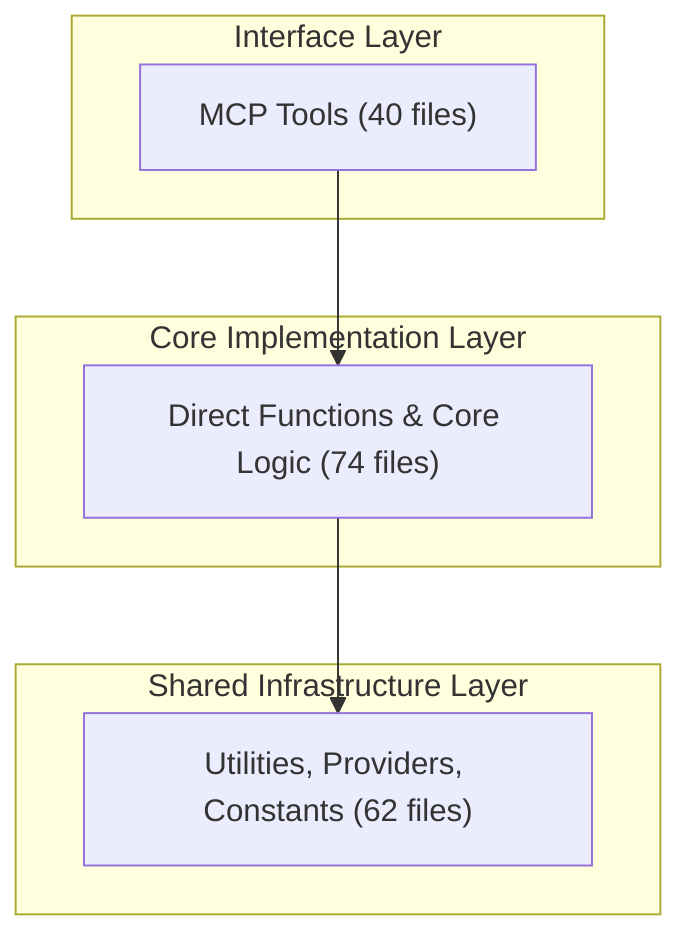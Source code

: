 flowchart TB
    subgraph InterfaceLayer["Interface Layer"]
        IL1["MCP Tools (40 files)"]
    end
    subgraph CoreLayer["Core Implementation Layer"]
        CL1["Direct Functions & Core Logic (74 files)"]
    end
    subgraph SharedLayer["Shared Infrastructure Layer"]
        SL1["Utilities, Providers, Constants (62 files)"]
    end
    IL1 --> CL1
    CL1 --> SL1